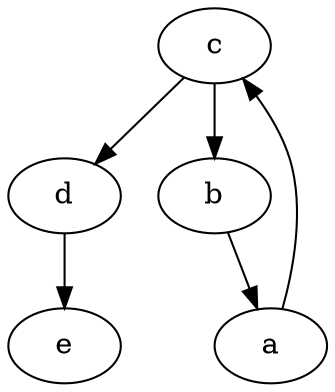digraph "toy3.jar" {
    // Path: toy3.jar
"d" -> "e";
"c" -> "d";
"a" -> "c";
"b" -> "a";
"c" -> "b";
}
